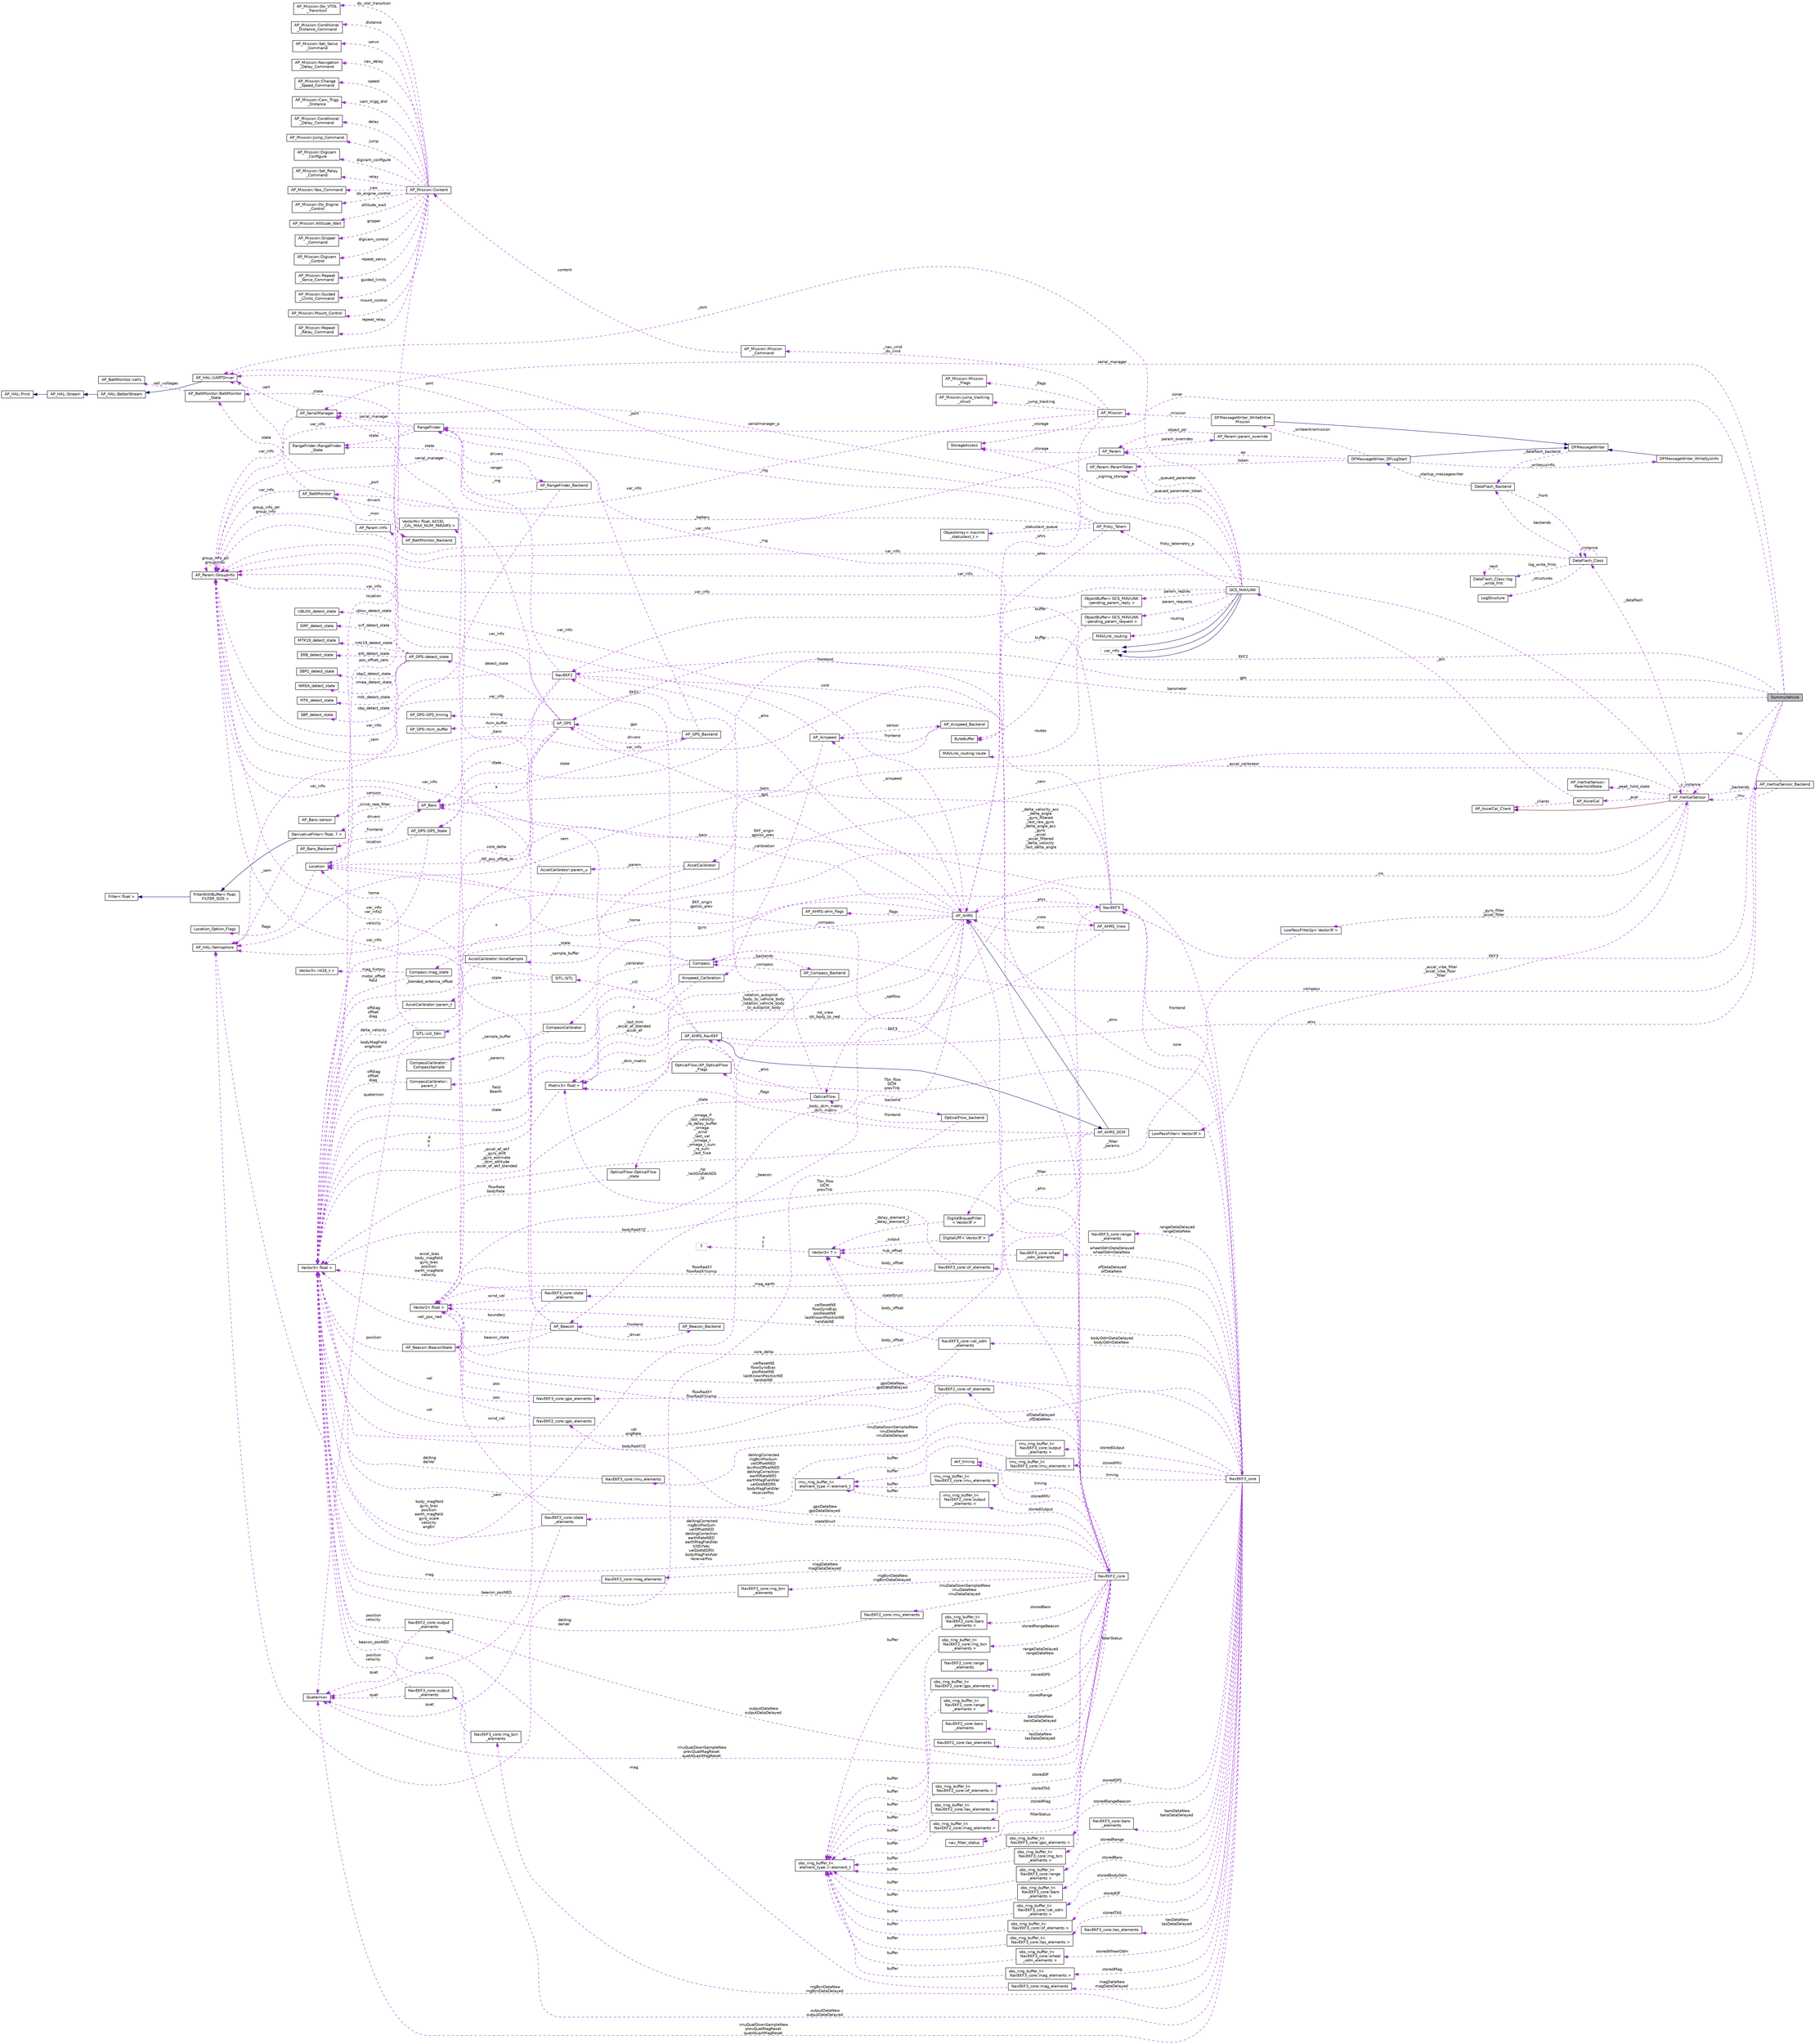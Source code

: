 digraph "DummyVehicle"
{
 // INTERACTIVE_SVG=YES
  edge [fontname="Helvetica",fontsize="10",labelfontname="Helvetica",labelfontsize="10"];
  node [fontname="Helvetica",fontsize="10",shape=record];
  rankdir="LR";
  Node1 [label="DummyVehicle",height=0.2,width=0.4,color="black", fillcolor="grey75", style="filled", fontcolor="black"];
  Node2 -> Node1 [dir="back",color="darkorchid3",fontsize="10",style="dashed",label=" serial_manager" ,fontname="Helvetica"];
  Node2 [label="AP_SerialManager",height=0.2,width=0.4,color="black", fillcolor="white", style="filled",URL="$classAP__SerialManager.html"];
  Node3 -> Node2 [dir="back",color="darkorchid3",fontsize="10",style="dashed",label=" uart" ,fontname="Helvetica"];
  Node3 [label="AP_HAL::UARTDriver",height=0.2,width=0.4,color="black", fillcolor="white", style="filled",URL="$classAP__HAL_1_1UARTDriver.html"];
  Node4 -> Node3 [dir="back",color="midnightblue",fontsize="10",style="solid",fontname="Helvetica"];
  Node4 [label="AP_HAL::BetterStream",height=0.2,width=0.4,color="black", fillcolor="white", style="filled",URL="$classAP__HAL_1_1BetterStream.html"];
  Node5 -> Node4 [dir="back",color="midnightblue",fontsize="10",style="solid",fontname="Helvetica"];
  Node5 [label="AP_HAL::Stream",height=0.2,width=0.4,color="black", fillcolor="white", style="filled",URL="$classAP__HAL_1_1Stream.html"];
  Node6 -> Node5 [dir="back",color="midnightblue",fontsize="10",style="solid",fontname="Helvetica"];
  Node6 [label="AP_HAL::Print",height=0.2,width=0.4,color="black", fillcolor="white", style="filled",URL="$classAP__HAL_1_1Print.html"];
  Node7 -> Node2 [dir="back",color="darkorchid3",fontsize="10",style="dashed",label=" var_info" ,fontname="Helvetica"];
  Node7 [label="AP_Param::GroupInfo",height=0.2,width=0.4,color="black", fillcolor="white", style="filled",URL="$structAP__Param_1_1GroupInfo.html"];
  Node7 -> Node7 [dir="back",color="darkorchid3",fontsize="10",style="dashed",label=" group_info_ptr\ngroup_info" ,fontname="Helvetica"];
  Node8 -> Node1 [dir="back",color="darkorchid3",fontsize="10",style="dashed",label=" EKF2" ,fontname="Helvetica"];
  Node8 [label="NavEKF2",height=0.2,width=0.4,color="black", fillcolor="white", style="filled",URL="$classNavEKF2.html"];
  Node9 -> Node8 [dir="back",color="darkorchid3",fontsize="10",style="dashed",label=" _baro" ,fontname="Helvetica"];
  Node9 [label="AP_Baro",height=0.2,width=0.4,color="black", fillcolor="white", style="filled",URL="$classAP__Baro.html"];
  Node10 -> Node9 [dir="back",color="darkorchid3",fontsize="10",style="dashed",label=" sensors" ,fontname="Helvetica"];
  Node10 [label="AP_Baro::sensor",height=0.2,width=0.4,color="black", fillcolor="white", style="filled",URL="$structAP__Baro_1_1sensor.html"];
  Node11 -> Node9 [dir="back",color="darkorchid3",fontsize="10",style="dashed",label=" _climb_rate_filter" ,fontname="Helvetica"];
  Node11 [label="DerivativeFilter\< float, 7 \>",height=0.2,width=0.4,color="black", fillcolor="white", style="filled",URL="$classDerivativeFilter.html"];
  Node12 -> Node11 [dir="back",color="midnightblue",fontsize="10",style="solid",fontname="Helvetica"];
  Node12 [label="FilterWithBuffer\< float,\l FILTER_SIZE \>",height=0.2,width=0.4,color="black", fillcolor="white", style="filled",URL="$classFilterWithBuffer.html"];
  Node13 -> Node12 [dir="back",color="midnightblue",fontsize="10",style="solid",fontname="Helvetica"];
  Node13 [label="Filter\< float \>",height=0.2,width=0.4,color="black", fillcolor="white", style="filled",URL="$classFilter.html"];
  Node7 -> Node9 [dir="back",color="darkorchid3",fontsize="10",style="dashed",label=" var_info" ,fontname="Helvetica"];
  Node14 -> Node9 [dir="back",color="darkorchid3",fontsize="10",style="dashed",label=" drivers" ,fontname="Helvetica"];
  Node14 [label="AP_Baro_Backend",height=0.2,width=0.4,color="black", fillcolor="white", style="filled",URL="$classAP__Baro__Backend.html"];
  Node9 -> Node14 [dir="back",color="darkorchid3",fontsize="10",style="dashed",label=" _frontend" ,fontname="Helvetica"];
  Node15 -> Node14 [dir="back",color="darkorchid3",fontsize="10",style="dashed",label=" _sem" ,fontname="Helvetica"];
  Node15 [label="AP_HAL::Semaphore",height=0.2,width=0.4,color="black", fillcolor="white", style="filled",URL="$classAP__HAL_1_1Semaphore.html"];
  Node7 -> Node8 [dir="back",color="darkorchid3",fontsize="10",style="dashed",label=" var_info" ,fontname="Helvetica"];
  Node16 -> Node8 [dir="back",color="darkorchid3",fontsize="10",style="dashed",label=" core_delta" ,fontname="Helvetica"];
  Node16 [label="Vector2\< float \>",height=0.2,width=0.4,color="black", fillcolor="white", style="filled",URL="$structVector2.html"];
  Node17 -> Node8 [dir="back",color="darkorchid3",fontsize="10",style="dashed",label=" _rng" ,fontname="Helvetica"];
  Node17 [label="RangeFinder",height=0.2,width=0.4,color="black", fillcolor="white", style="filled",URL="$classRangeFinder.html"];
  Node2 -> Node17 [dir="back",color="darkorchid3",fontsize="10",style="dashed",label=" serial_manager" ,fontname="Helvetica"];
  Node18 -> Node17 [dir="back",color="darkorchid3",fontsize="10",style="dashed",label=" state" ,fontname="Helvetica"];
  Node18 [label="RangeFinder::RangeFinder\l_State",height=0.2,width=0.4,color="black", fillcolor="white", style="filled",URL="$structRangeFinder_1_1RangeFinder__State.html"];
  Node7 -> Node17 [dir="back",color="darkorchid3",fontsize="10",style="dashed",label=" var_info" ,fontname="Helvetica"];
  Node19 -> Node17 [dir="back",color="darkorchid3",fontsize="10",style="dashed",label=" pos_offset_zero" ,fontname="Helvetica"];
  Node19 [label="Vector3\< float \>",height=0.2,width=0.4,color="black", fillcolor="white", style="filled",URL="$classVector3.html"];
  Node20 -> Node17 [dir="back",color="darkorchid3",fontsize="10",style="dashed",label=" drivers" ,fontname="Helvetica"];
  Node20 [label="AP_RangeFinder_Backend",height=0.2,width=0.4,color="black", fillcolor="white", style="filled",URL="$classAP__RangeFinder__Backend.html"];
  Node18 -> Node20 [dir="back",color="darkorchid3",fontsize="10",style="dashed",label=" state" ,fontname="Helvetica"];
  Node15 -> Node20 [dir="back",color="darkorchid3",fontsize="10",style="dashed",label=" _sem" ,fontname="Helvetica"];
  Node17 -> Node20 [dir="back",color="darkorchid3",fontsize="10",style="dashed",label=" ranger" ,fontname="Helvetica"];
  Node21 -> Node8 [dir="back",color="darkorchid3",fontsize="10",style="dashed",label=" _ahrs" ,fontname="Helvetica"];
  Node21 [label="AP_AHRS",height=0.2,width=0.4,color="black", fillcolor="white", style="filled",URL="$classAP__AHRS.html"];
  Node22 -> Node21 [dir="back",color="darkorchid3",fontsize="10",style="dashed",label=" _rotation_autopilot\l_body_to_vehicle_body\n_rotation_vehicle_body\l_to_autopilot_body" ,fontname="Helvetica"];
  Node22 [label="Matrix3\< float \>",height=0.2,width=0.4,color="black", fillcolor="white", style="filled",URL="$classMatrix3.html"];
  Node19 -> Node22 [dir="back",color="darkorchid3",fontsize="10",style="dashed",label=" a\nb\nc" ,fontname="Helvetica"];
  Node23 -> Node21 [dir="back",color="darkorchid3",fontsize="10",style="dashed",label=" _flags" ,fontname="Helvetica"];
  Node23 [label="AP_AHRS::ahrs_flags",height=0.2,width=0.4,color="black", fillcolor="white", style="filled",URL="$structAP__AHRS_1_1ahrs__flags.html"];
  Node9 -> Node21 [dir="back",color="darkorchid3",fontsize="10",style="dashed",label=" _baro" ,fontname="Helvetica"];
  Node24 -> Node21 [dir="back",color="darkorchid3",fontsize="10",style="dashed",label=" _optflow" ,fontname="Helvetica"];
  Node24 [label="OpticalFlow",height=0.2,width=0.4,color="black", fillcolor="white", style="filled",URL="$classOpticalFlow.html"];
  Node25 -> Node24 [dir="back",color="darkorchid3",fontsize="10",style="dashed",label=" _ahrs" ,fontname="Helvetica"];
  Node25 [label="AP_AHRS_NavEKF",height=0.2,width=0.4,color="black", fillcolor="white", style="filled",URL="$classAP__AHRS__NavEKF.html"];
  Node26 -> Node25 [dir="back",color="midnightblue",fontsize="10",style="solid",fontname="Helvetica"];
  Node26 [label="AP_AHRS_DCM",height=0.2,width=0.4,color="black", fillcolor="white", style="filled",URL="$classAP__AHRS__DCM.html"];
  Node21 -> Node26 [dir="back",color="midnightblue",fontsize="10",style="solid",fontname="Helvetica"];
  Node22 -> Node26 [dir="back",color="darkorchid3",fontsize="10",style="dashed",label=" _body_dcm_matrix\n_dcm_matrix" ,fontname="Helvetica"];
  Node19 -> Node26 [dir="back",color="darkorchid3",fontsize="10",style="dashed",label=" _omega_P\n_last_velocity\n_ra_delay_buffer\n_omega\n_wind\n_last_vel\n_omega_I\n_omega_I_sum\n_ra_sum\n_last_fuse\n..." ,fontname="Helvetica"];
  Node16 -> Node26 [dir="back",color="darkorchid3",fontsize="10",style="dashed",label=" _mag_earth" ,fontname="Helvetica"];
  Node22 -> Node25 [dir="back",color="darkorchid3",fontsize="10",style="dashed",label=" _dcm_matrix" ,fontname="Helvetica"];
  Node8 -> Node25 [dir="back",color="darkorchid3",fontsize="10",style="dashed",label=" EKF2" ,fontname="Helvetica"];
  Node27 -> Node25 [dir="back",color="darkorchid3",fontsize="10",style="dashed",label=" EKF3" ,fontname="Helvetica"];
  Node27 [label="NavEKF3",height=0.2,width=0.4,color="black", fillcolor="white", style="filled",URL="$classNavEKF3.html"];
  Node28 -> Node27 [dir="back",color="darkorchid3",fontsize="10",style="dashed",label=" core" ,fontname="Helvetica"];
  Node28 [label="NavEKF3_core",height=0.2,width=0.4,color="black", fillcolor="white", style="filled",URL="$classNavEKF3__core.html"];
  Node29 -> Node28 [dir="back",color="darkorchid3",fontsize="10",style="dashed",label=" storedMag" ,fontname="Helvetica"];
  Node29 [label="obs_ring_buffer_t\<\l NavEKF3_core::mag_elements \>",height=0.2,width=0.4,color="black", fillcolor="white", style="filled",URL="$classobs__ring__buffer__t.html"];
  Node30 -> Node29 [dir="back",color="darkorchid3",fontsize="10",style="dashed",label=" buffer" ,fontname="Helvetica"];
  Node30 [label="obs_ring_buffer_t\<\l element_type \>::element_t",height=0.2,width=0.4,color="black", fillcolor="white", style="filled",URL="$structobs__ring__buffer__t_1_1element__t.html"];
  Node31 -> Node28 [dir="back",color="darkorchid3",fontsize="10",style="dashed",label=" outputDataNew\noutputDataDelayed" ,fontname="Helvetica"];
  Node31 [label="NavEKF3_core::output\l_elements",height=0.2,width=0.4,color="black", fillcolor="white", style="filled",URL="$structNavEKF3__core_1_1output__elements.html"];
  Node32 -> Node31 [dir="back",color="darkorchid3",fontsize="10",style="dashed",label=" quat" ,fontname="Helvetica"];
  Node32 [label="Quaternion",height=0.2,width=0.4,color="black", fillcolor="white", style="filled",URL="$classQuaternion.html"];
  Node19 -> Node31 [dir="back",color="darkorchid3",fontsize="10",style="dashed",label=" position\nvelocity" ,fontname="Helvetica"];
  Node33 -> Node28 [dir="back",color="darkorchid3",fontsize="10",style="dashed",label=" gpsDataNew\ngpsDataDelayed" ,fontname="Helvetica"];
  Node33 [label="NavEKF3_core::gps_elements",height=0.2,width=0.4,color="black", fillcolor="white", style="filled",URL="$structNavEKF3__core_1_1gps__elements.html"];
  Node19 -> Node33 [dir="back",color="darkorchid3",fontsize="10",style="dashed",label=" vel" ,fontname="Helvetica"];
  Node16 -> Node33 [dir="back",color="darkorchid3",fontsize="10",style="dashed",label=" pos" ,fontname="Helvetica"];
  Node22 -> Node28 [dir="back",color="darkorchid3",fontsize="10",style="dashed",label=" Tbn_flow\nDCM\nprevTnb" ,fontname="Helvetica"];
  Node27 -> Node28 [dir="back",color="darkorchid3",fontsize="10",style="dashed",label=" frontend" ,fontname="Helvetica"];
  Node34 -> Node28 [dir="back",color="darkorchid3",fontsize="10",style="dashed",label=" storedOF" ,fontname="Helvetica"];
  Node34 [label="obs_ring_buffer_t\<\l NavEKF3_core::of_elements \>",height=0.2,width=0.4,color="black", fillcolor="white", style="filled",URL="$classobs__ring__buffer__t.html"];
  Node30 -> Node34 [dir="back",color="darkorchid3",fontsize="10",style="dashed",label=" buffer" ,fontname="Helvetica"];
  Node35 -> Node28 [dir="back",color="darkorchid3",fontsize="10",style="dashed",label=" timing" ,fontname="Helvetica"];
  Node35 [label="ekf_timing",height=0.2,width=0.4,color="black", fillcolor="white", style="filled",URL="$structekf__timing.html"];
  Node36 -> Node28 [dir="back",color="darkorchid3",fontsize="10",style="dashed",label=" wheelOdmDataDelayed\nwheelOdmDataNew" ,fontname="Helvetica"];
  Node36 [label="NavEKF3_core::wheel\l_odm_elements",height=0.2,width=0.4,color="black", fillcolor="white", style="filled",URL="$structNavEKF3__core_1_1wheel__odm__elements.html"];
  Node37 -> Node36 [dir="back",color="darkorchid3",fontsize="10",style="dashed",label=" hub_offset" ,fontname="Helvetica"];
  Node37 [label="Vector3\< T \>",height=0.2,width=0.4,color="black", fillcolor="white", style="filled",URL="$classVector3.html"];
  Node38 -> Node37 [dir="back",color="darkorchid3",fontsize="10",style="dashed",label=" x\ny\nz" ,fontname="Helvetica"];
  Node38 [label="T",height=0.2,width=0.4,color="grey75", fillcolor="white", style="filled"];
  Node39 -> Node28 [dir="back",color="darkorchid3",fontsize="10",style="dashed",label=" bodyOdmDataDelayed\nbodyOdmDataNew" ,fontname="Helvetica"];
  Node39 [label="NavEKF3_core::vel_odm\l_elements",height=0.2,width=0.4,color="black", fillcolor="white", style="filled",URL="$structNavEKF3__core_1_1vel__odm__elements.html"];
  Node19 -> Node39 [dir="back",color="darkorchid3",fontsize="10",style="dashed",label=" vel\nangRate" ,fontname="Helvetica"];
  Node37 -> Node39 [dir="back",color="darkorchid3",fontsize="10",style="dashed",label=" body_offset" ,fontname="Helvetica"];
  Node32 -> Node28 [dir="back",color="darkorchid3",fontsize="10",style="dashed",label=" imuQuatDownSampleNew\nprevQuatMagReset\nquatAtLastMagReset" ,fontname="Helvetica"];
  Node40 -> Node28 [dir="back",color="darkorchid3",fontsize="10",style="dashed",label=" storedWheelOdm" ,fontname="Helvetica"];
  Node40 [label="obs_ring_buffer_t\<\l NavEKF3_core::wheel\l_odm_elements \>",height=0.2,width=0.4,color="black", fillcolor="white", style="filled",URL="$classobs__ring__buffer__t.html"];
  Node30 -> Node40 [dir="back",color="darkorchid3",fontsize="10",style="dashed",label=" buffer" ,fontname="Helvetica"];
  Node19 -> Node28 [dir="back",color="darkorchid3",fontsize="10",style="dashed",label=" delAngCorrected\nrngBcnPosSum\nvelOffsetNED\nbcnPosOffsetNED\ndelAngCorrection\nearthRateNED\nearthMagFieldVar\nvelDotNEDfilt\nbodyMagFieldVar\nreceiverPos\n..." ,fontname="Helvetica"];
  Node41 -> Node28 [dir="back",color="darkorchid3",fontsize="10",style="dashed",label=" filterStatus" ,fontname="Helvetica"];
  Node41 [label="nav_filter_status",height=0.2,width=0.4,color="black", fillcolor="white", style="filled",URL="$unionnav__filter__status.html"];
  Node42 -> Node28 [dir="back",color="darkorchid3",fontsize="10",style="dashed",label=" magDataNew\nmagDataDelayed" ,fontname="Helvetica"];
  Node42 [label="NavEKF3_core::mag_elements",height=0.2,width=0.4,color="black", fillcolor="white", style="filled",URL="$structNavEKF3__core_1_1mag__elements.html"];
  Node19 -> Node42 [dir="back",color="darkorchid3",fontsize="10",style="dashed",label=" mag" ,fontname="Helvetica"];
  Node16 -> Node28 [dir="back",color="darkorchid3",fontsize="10",style="dashed",label=" velResetNE\nflowGyroBias\nposResetNE\nlastKnownPositionNE\nheldVelNE" ,fontname="Helvetica"];
  Node43 -> Node28 [dir="back",color="darkorchid3",fontsize="10",style="dashed",label=" storedGPS" ,fontname="Helvetica"];
  Node43 [label="obs_ring_buffer_t\<\l NavEKF3_core::gps_elements \>",height=0.2,width=0.4,color="black", fillcolor="white", style="filled",URL="$classobs__ring__buffer__t.html"];
  Node30 -> Node43 [dir="back",color="darkorchid3",fontsize="10",style="dashed",label=" buffer" ,fontname="Helvetica"];
  Node44 -> Node28 [dir="back",color="darkorchid3",fontsize="10",style="dashed",label=" stateStruct" ,fontname="Helvetica"];
  Node44 [label="NavEKF3_core::state\l_elements",height=0.2,width=0.4,color="black", fillcolor="white", style="filled",URL="$structNavEKF3__core_1_1state__elements.html"];
  Node32 -> Node44 [dir="back",color="darkorchid3",fontsize="10",style="dashed",label=" quat" ,fontname="Helvetica"];
  Node19 -> Node44 [dir="back",color="darkorchid3",fontsize="10",style="dashed",label=" accel_bias\nbody_magfield\ngyro_bias\nposition\nearth_magfield\nvelocity" ,fontname="Helvetica"];
  Node16 -> Node44 [dir="back",color="darkorchid3",fontsize="10",style="dashed",label=" wind_vel" ,fontname="Helvetica"];
  Node45 -> Node28 [dir="back",color="darkorchid3",fontsize="10",style="dashed",label=" storedRange" ,fontname="Helvetica"];
  Node45 [label="obs_ring_buffer_t\<\l NavEKF3_core::range\l_elements \>",height=0.2,width=0.4,color="black", fillcolor="white", style="filled",URL="$classobs__ring__buffer__t.html"];
  Node30 -> Node45 [dir="back",color="darkorchid3",fontsize="10",style="dashed",label=" buffer" ,fontname="Helvetica"];
  Node46 -> Node28 [dir="back",color="darkorchid3",fontsize="10",style="dashed",label=" rngBcnDataNew\nrngBcnDataDelayed" ,fontname="Helvetica"];
  Node46 [label="NavEKF3_core::rng_bcn\l_elements",height=0.2,width=0.4,color="black", fillcolor="white", style="filled",URL="$structNavEKF3__core_1_1rng__bcn__elements.html"];
  Node19 -> Node46 [dir="back",color="darkorchid3",fontsize="10",style="dashed",label=" beacon_posNED" ,fontname="Helvetica"];
  Node47 -> Node28 [dir="back",color="darkorchid3",fontsize="10",style="dashed",label=" baroDataNew\nbaroDataDelayed" ,fontname="Helvetica"];
  Node47 [label="NavEKF3_core::baro\l_elements",height=0.2,width=0.4,color="black", fillcolor="white", style="filled",URL="$structNavEKF3__core_1_1baro__elements.html"];
  Node21 -> Node28 [dir="back",color="darkorchid3",fontsize="10",style="dashed",label=" _ahrs" ,fontname="Helvetica"];
  Node48 -> Node28 [dir="back",color="darkorchid3",fontsize="10",style="dashed",label=" storedBaro" ,fontname="Helvetica"];
  Node48 [label="obs_ring_buffer_t\<\l NavEKF3_core::baro\l_elements \>",height=0.2,width=0.4,color="black", fillcolor="white", style="filled",URL="$classobs__ring__buffer__t.html"];
  Node30 -> Node48 [dir="back",color="darkorchid3",fontsize="10",style="dashed",label=" buffer" ,fontname="Helvetica"];
  Node49 -> Node28 [dir="back",color="darkorchid3",fontsize="10",style="dashed",label=" EKF_origin\ngpsloc_prev" ,fontname="Helvetica"];
  Node49 [label="Location",height=0.2,width=0.4,color="black", fillcolor="white", style="filled",URL="$structLocation.html"];
  Node50 -> Node49 [dir="back",color="darkorchid3",fontsize="10",style="dashed",label=" flags" ,fontname="Helvetica"];
  Node50 [label="Location_Option_Flags",height=0.2,width=0.4,color="black", fillcolor="white", style="filled",URL="$structLocation__Option__Flags.html"];
  Node51 -> Node28 [dir="back",color="darkorchid3",fontsize="10",style="dashed",label=" tasDataNew\ntasDataDelayed" ,fontname="Helvetica"];
  Node51 [label="NavEKF3_core::tas_elements",height=0.2,width=0.4,color="black", fillcolor="white", style="filled",URL="$structNavEKF3__core_1_1tas__elements.html"];
  Node52 -> Node28 [dir="back",color="darkorchid3",fontsize="10",style="dashed",label=" storedIMU" ,fontname="Helvetica"];
  Node52 [label="imu_ring_buffer_t\<\l NavEKF3_core::imu_elements \>",height=0.2,width=0.4,color="black", fillcolor="white", style="filled",URL="$classimu__ring__buffer__t.html"];
  Node53 -> Node52 [dir="back",color="darkorchid3",fontsize="10",style="dashed",label=" buffer" ,fontname="Helvetica"];
  Node53 [label="imu_ring_buffer_t\<\l element_type \>::element_t",height=0.2,width=0.4,color="black", fillcolor="white", style="filled",URL="$structimu__ring__buffer__t_1_1element__t.html"];
  Node54 -> Node28 [dir="back",color="darkorchid3",fontsize="10",style="dashed",label=" storedRangeBeacon" ,fontname="Helvetica"];
  Node54 [label="obs_ring_buffer_t\<\l NavEKF3_core::rng_bcn\l_elements \>",height=0.2,width=0.4,color="black", fillcolor="white", style="filled",URL="$classobs__ring__buffer__t.html"];
  Node30 -> Node54 [dir="back",color="darkorchid3",fontsize="10",style="dashed",label=" buffer" ,fontname="Helvetica"];
  Node55 -> Node28 [dir="back",color="darkorchid3",fontsize="10",style="dashed",label=" storedBodyOdm" ,fontname="Helvetica"];
  Node55 [label="obs_ring_buffer_t\<\l NavEKF3_core::vel_odm\l_elements \>",height=0.2,width=0.4,color="black", fillcolor="white", style="filled",URL="$classobs__ring__buffer__t.html"];
  Node30 -> Node55 [dir="back",color="darkorchid3",fontsize="10",style="dashed",label=" buffer" ,fontname="Helvetica"];
  Node56 -> Node28 [dir="back",color="darkorchid3",fontsize="10",style="dashed",label=" ofDataDelayed\nofDataNew" ,fontname="Helvetica"];
  Node56 [label="NavEKF3_core::of_elements",height=0.2,width=0.4,color="black", fillcolor="white", style="filled",URL="$structNavEKF3__core_1_1of__elements.html"];
  Node19 -> Node56 [dir="back",color="darkorchid3",fontsize="10",style="dashed",label=" bodyRadXYZ" ,fontname="Helvetica"];
  Node37 -> Node56 [dir="back",color="darkorchid3",fontsize="10",style="dashed",label=" body_offset" ,fontname="Helvetica"];
  Node16 -> Node56 [dir="back",color="darkorchid3",fontsize="10",style="dashed",label=" flowRadXY\nflowRadXYcomp" ,fontname="Helvetica"];
  Node57 -> Node28 [dir="back",color="darkorchid3",fontsize="10",style="dashed",label=" rangeDataDelayed\nrangeDataNew" ,fontname="Helvetica"];
  Node57 [label="NavEKF3_core::range\l_elements",height=0.2,width=0.4,color="black", fillcolor="white", style="filled",URL="$structNavEKF3__core_1_1range__elements.html"];
  Node58 -> Node28 [dir="back",color="darkorchid3",fontsize="10",style="dashed",label=" imuDataDownSampledNew\nimuDataNew\nimuDataDelayed" ,fontname="Helvetica"];
  Node58 [label="NavEKF3_core::imu_elements",height=0.2,width=0.4,color="black", fillcolor="white", style="filled",URL="$structNavEKF3__core_1_1imu__elements.html"];
  Node19 -> Node58 [dir="back",color="darkorchid3",fontsize="10",style="dashed",label=" delAng\ndelVel" ,fontname="Helvetica"];
  Node59 -> Node28 [dir="back",color="darkorchid3",fontsize="10",style="dashed",label=" storedOutput" ,fontname="Helvetica"];
  Node59 [label="imu_ring_buffer_t\<\l NavEKF3_core::output\l_elements \>",height=0.2,width=0.4,color="black", fillcolor="white", style="filled",URL="$classimu__ring__buffer__t.html"];
  Node53 -> Node59 [dir="back",color="darkorchid3",fontsize="10",style="dashed",label=" buffer" ,fontname="Helvetica"];
  Node60 -> Node28 [dir="back",color="darkorchid3",fontsize="10",style="dashed",label=" storedTAS" ,fontname="Helvetica"];
  Node60 [label="obs_ring_buffer_t\<\l NavEKF3_core::tas_elements \>",height=0.2,width=0.4,color="black", fillcolor="white", style="filled",URL="$classobs__ring__buffer__t.html"];
  Node30 -> Node60 [dir="back",color="darkorchid3",fontsize="10",style="dashed",label=" buffer" ,fontname="Helvetica"];
  Node9 -> Node27 [dir="back",color="darkorchid3",fontsize="10",style="dashed",label=" _baro" ,fontname="Helvetica"];
  Node7 -> Node27 [dir="back",color="darkorchid3",fontsize="10",style="dashed",label=" var_info" ,fontname="Helvetica"];
  Node16 -> Node27 [dir="back",color="darkorchid3",fontsize="10",style="dashed",label=" core_delta" ,fontname="Helvetica"];
  Node17 -> Node27 [dir="back",color="darkorchid3",fontsize="10",style="dashed",label=" _rng" ,fontname="Helvetica"];
  Node21 -> Node27 [dir="back",color="darkorchid3",fontsize="10",style="dashed",label=" _ahrs" ,fontname="Helvetica"];
  Node61 -> Node25 [dir="back",color="darkorchid3",fontsize="10",style="dashed",label=" _sitl" ,fontname="Helvetica"];
  Node61 [label="SITL::SITL",height=0.2,width=0.4,color="black", fillcolor="white", style="filled",URL="$classSITL_1_1SITL.html"];
  Node7 -> Node61 [dir="back",color="darkorchid3",fontsize="10",style="dashed",label=" var_info\nvar_info2" ,fontname="Helvetica"];
  Node62 -> Node61 [dir="back",color="darkorchid3",fontsize="10",style="dashed",label=" state" ,fontname="Helvetica"];
  Node62 [label="SITL::sitl_fdm",height=0.2,width=0.4,color="black", fillcolor="white", style="filled",URL="$structSITL_1_1sitl__fdm.html"];
  Node32 -> Node62 [dir="back",color="darkorchid3",fontsize="10",style="dashed",label=" quaternion" ,fontname="Helvetica"];
  Node19 -> Node62 [dir="back",color="darkorchid3",fontsize="10",style="dashed",label=" bodyMagField\nangAccel" ,fontname="Helvetica"];
  Node49 -> Node62 [dir="back",color="darkorchid3",fontsize="10",style="dashed",label=" home" ,fontname="Helvetica"];
  Node19 -> Node25 [dir="back",color="darkorchid3",fontsize="10",style="dashed",label=" _accel_ef_ekf\n_gyro_drift\n_gyro_estimate\n_dcm_attitude\n_accel_ef_ekf_blended" ,fontname="Helvetica"];
  Node7 -> Node24 [dir="back",color="darkorchid3",fontsize="10",style="dashed",label=" var_info" ,fontname="Helvetica"];
  Node63 -> Node24 [dir="back",color="darkorchid3",fontsize="10",style="dashed",label=" _state" ,fontname="Helvetica"];
  Node63 [label="OpticalFlow::OpticalFlow\l_state",height=0.2,width=0.4,color="black", fillcolor="white", style="filled",URL="$structOpticalFlow_1_1OpticalFlow__state.html"];
  Node16 -> Node63 [dir="back",color="darkorchid3",fontsize="10",style="dashed",label=" flowRate\nbodyRate" ,fontname="Helvetica"];
  Node64 -> Node24 [dir="back",color="darkorchid3",fontsize="10",style="dashed",label=" backend" ,fontname="Helvetica"];
  Node64 [label="OpticalFlow_backend",height=0.2,width=0.4,color="black", fillcolor="white", style="filled",URL="$classOpticalFlow__backend.html"];
  Node24 -> Node64 [dir="back",color="darkorchid3",fontsize="10",style="dashed",label=" frontend" ,fontname="Helvetica"];
  Node15 -> Node64 [dir="back",color="darkorchid3",fontsize="10",style="dashed",label=" _sem" ,fontname="Helvetica"];
  Node65 -> Node24 [dir="back",color="darkorchid3",fontsize="10",style="dashed",label=" _flags" ,fontname="Helvetica"];
  Node65 [label="OpticalFlow::AP_OpticalFlow\l_Flags",height=0.2,width=0.4,color="black", fillcolor="white", style="filled",URL="$structOpticalFlow_1_1AP__OpticalFlow__Flags.html"];
  Node7 -> Node21 [dir="back",color="darkorchid3",fontsize="10",style="dashed",label=" var_info" ,fontname="Helvetica"];
  Node66 -> Node21 [dir="back",color="darkorchid3",fontsize="10",style="dashed",label=" _view" ,fontname="Helvetica"];
  Node66 [label="AP_AHRS_View",height=0.2,width=0.4,color="black", fillcolor="white", style="filled",URL="$classAP__AHRS__View.html"];
  Node22 -> Node66 [dir="back",color="darkorchid3",fontsize="10",style="dashed",label=" rot_view\nrot_body_to_ned" ,fontname="Helvetica"];
  Node19 -> Node66 [dir="back",color="darkorchid3",fontsize="10",style="dashed",label=" gyro" ,fontname="Helvetica"];
  Node21 -> Node66 [dir="back",color="darkorchid3",fontsize="10",style="dashed",label=" ahrs" ,fontname="Helvetica"];
  Node19 -> Node21 [dir="back",color="darkorchid3",fontsize="10",style="dashed",label=" _last_trim\n_accel_ef_blended\n_accel_ef" ,fontname="Helvetica"];
  Node67 -> Node21 [dir="back",color="darkorchid3",fontsize="10",style="dashed",label=" _ins" ,fontname="Helvetica"];
  Node67 [label="AP_InertialSensor",height=0.2,width=0.4,color="black", fillcolor="white", style="filled",URL="$classAP__InertialSensor.html"];
  Node68 -> Node67 [dir="back",color="firebrick4",fontsize="10",style="solid",fontname="Helvetica"];
  Node68 [label="AP_AccelCal_Client",height=0.2,width=0.4,color="black", fillcolor="white", style="filled",URL="$classAP__AccelCal__Client.html"];
  Node69 -> Node67 [dir="back",color="darkorchid3",fontsize="10",style="dashed",label=" _peak_hold_state" ,fontname="Helvetica"];
  Node69 [label="AP_InertialSensor::\lPeakHoldState",height=0.2,width=0.4,color="black", fillcolor="white", style="filled",URL="$structAP__InertialSensor_1_1PeakHoldState.html"];
  Node70 -> Node67 [dir="back",color="darkorchid3",fontsize="10",style="dashed",label=" _accel_vibe_filter\n_accel_vibe_floor\l_filter" ,fontname="Helvetica"];
  Node70 [label="LowPassFilter\< Vector3f \>",height=0.2,width=0.4,color="black", fillcolor="white", style="filled",URL="$classLowPassFilter.html"];
  Node71 -> Node70 [dir="back",color="darkorchid3",fontsize="10",style="dashed",label=" _filter" ,fontname="Helvetica"];
  Node71 [label="DigitalLPF\< Vector3f \>",height=0.2,width=0.4,color="black", fillcolor="white", style="filled",URL="$classDigitalLPF.html"];
  Node37 -> Node71 [dir="back",color="darkorchid3",fontsize="10",style="dashed",label=" _output" ,fontname="Helvetica"];
  Node72 -> Node67 [dir="back",color="darkorchid3",fontsize="10",style="dashed",label=" _backends" ,fontname="Helvetica"];
  Node72 [label="AP_InertialSensor_Backend",height=0.2,width=0.4,color="black", fillcolor="white", style="filled",URL="$classAP__InertialSensor__Backend.html"];
  Node15 -> Node72 [dir="back",color="darkorchid3",fontsize="10",style="dashed",label=" _sem" ,fontname="Helvetica"];
  Node67 -> Node72 [dir="back",color="darkorchid3",fontsize="10",style="dashed",label=" _imu" ,fontname="Helvetica"];
  Node73 -> Node67 [dir="back",color="darkorchid3",fontsize="10",style="dashed",label=" _gyro_filter\n_accel_filter" ,fontname="Helvetica"];
  Node73 [label="LowPassFilter2p\< Vector3f \>",height=0.2,width=0.4,color="black", fillcolor="white", style="filled",URL="$classLowPassFilter2p.html"];
  Node74 -> Node73 [dir="back",color="darkorchid3",fontsize="10",style="dashed",label=" _filter\n_params" ,fontname="Helvetica"];
  Node74 [label="DigitalBiquadFilter\l\< Vector3f \>",height=0.2,width=0.4,color="black", fillcolor="white", style="filled",URL="$classDigitalBiquadFilter.html"];
  Node37 -> Node74 [dir="back",color="darkorchid3",fontsize="10",style="dashed",label=" _delay_element_1\n_delay_element_2" ,fontname="Helvetica"];
  Node75 -> Node67 [dir="back",color="darkorchid3",fontsize="10",style="dashed",label=" _accel_calibrator" ,fontname="Helvetica"];
  Node75 [label="AccelCalibrator",height=0.2,width=0.4,color="black", fillcolor="white", style="filled",URL="$classAccelCalibrator.html"];
  Node76 -> Node75 [dir="back",color="darkorchid3",fontsize="10",style="dashed",label=" _param" ,fontname="Helvetica"];
  Node76 [label="AccelCalibrator::param_u",height=0.2,width=0.4,color="black", fillcolor="white", style="filled",URL="$unionAccelCalibrator_1_1param__u.html"];
  Node77 -> Node76 [dir="back",color="darkorchid3",fontsize="10",style="dashed",label=" s" ,fontname="Helvetica"];
  Node77 [label="AccelCalibrator::param_t",height=0.2,width=0.4,color="black", fillcolor="white", style="filled",URL="$structAccelCalibrator_1_1param__t.html"];
  Node19 -> Node77 [dir="back",color="darkorchid3",fontsize="10",style="dashed",label=" offdiag\noffset\ndiag" ,fontname="Helvetica"];
  Node78 -> Node76 [dir="back",color="darkorchid3",fontsize="10",style="dashed",label=" a" ,fontname="Helvetica"];
  Node78 [label="VectorN\< float, ACCEL\l_CAL_MAX_NUM_PARAMS \>",height=0.2,width=0.4,color="black", fillcolor="white", style="filled",URL="$classVectorN.html"];
  Node79 -> Node75 [dir="back",color="darkorchid3",fontsize="10",style="dashed",label=" _sample_buffer" ,fontname="Helvetica"];
  Node79 [label="AccelCalibrator::AccelSample",height=0.2,width=0.4,color="black", fillcolor="white", style="filled",URL="$structAccelCalibrator_1_1AccelSample.html"];
  Node19 -> Node79 [dir="back",color="darkorchid3",fontsize="10",style="dashed",label=" delta_velocity" ,fontname="Helvetica"];
  Node80 -> Node67 [dir="back",color="darkorchid3",fontsize="10",style="dashed",label=" _dataflash" ,fontname="Helvetica"];
  Node80 [label="DataFlash_Class",height=0.2,width=0.4,color="black", fillcolor="white", style="filled",URL="$classDataFlash__Class.html"];
  Node81 -> Node80 [dir="back",color="darkorchid3",fontsize="10",style="dashed",label=" log_write_fmts" ,fontname="Helvetica"];
  Node81 [label="DataFlash_Class::log\l_write_fmt",height=0.2,width=0.4,color="black", fillcolor="white", style="filled",URL="$structDataFlash__Class_1_1log__write__fmt.html"];
  Node81 -> Node81 [dir="back",color="darkorchid3",fontsize="10",style="dashed",label=" next" ,fontname="Helvetica"];
  Node82 -> Node80 [dir="back",color="darkorchid3",fontsize="10",style="dashed",label=" _structures" ,fontname="Helvetica"];
  Node82 [label="LogStructure",height=0.2,width=0.4,color="black", fillcolor="white", style="filled",URL="$structLogStructure.html"];
  Node80 -> Node80 [dir="back",color="darkorchid3",fontsize="10",style="dashed",label=" _instance" ,fontname="Helvetica"];
  Node83 -> Node80 [dir="back",color="darkorchid3",fontsize="10",style="dashed",label=" backends" ,fontname="Helvetica"];
  Node83 [label="DataFlash_Backend",height=0.2,width=0.4,color="black", fillcolor="white", style="filled",URL="$classDataFlash__Backend.html"];
  Node80 -> Node83 [dir="back",color="darkorchid3",fontsize="10",style="dashed",label=" _front" ,fontname="Helvetica"];
  Node84 -> Node83 [dir="back",color="darkorchid3",fontsize="10",style="dashed",label=" _startup_messagewriter" ,fontname="Helvetica"];
  Node84 [label="DFMessageWriter_DFLogStart",height=0.2,width=0.4,color="black", fillcolor="white", style="filled",URL="$classDFMessageWriter__DFLogStart.html"];
  Node85 -> Node84 [dir="back",color="midnightblue",fontsize="10",style="solid",fontname="Helvetica"];
  Node85 [label="DFMessageWriter",height=0.2,width=0.4,color="black", fillcolor="white", style="filled",URL="$classDFMessageWriter.html"];
  Node83 -> Node85 [dir="back",color="darkorchid3",fontsize="10",style="dashed",label=" _dataflash_backend" ,fontname="Helvetica"];
  Node86 -> Node84 [dir="back",color="darkorchid3",fontsize="10",style="dashed",label=" _writeentiremission" ,fontname="Helvetica"];
  Node86 [label="DFMessageWriter_WriteEntire\lMission",height=0.2,width=0.4,color="black", fillcolor="white", style="filled",URL="$classDFMessageWriter__WriteEntireMission.html"];
  Node85 -> Node86 [dir="back",color="midnightblue",fontsize="10",style="solid",fontname="Helvetica"];
  Node87 -> Node86 [dir="back",color="darkorchid3",fontsize="10",style="dashed",label=" _mission" ,fontname="Helvetica"];
  Node87 [label="AP_Mission",height=0.2,width=0.4,color="black", fillcolor="white", style="filled",URL="$classAP__Mission.html",tooltip="Object managing Mission. "];
  Node88 -> Node87 [dir="back",color="darkorchid3",fontsize="10",style="dashed",label=" _storage" ,fontname="Helvetica"];
  Node88 [label="StorageAccess",height=0.2,width=0.4,color="black", fillcolor="white", style="filled",URL="$classStorageAccess.html"];
  Node89 -> Node87 [dir="back",color="darkorchid3",fontsize="10",style="dashed",label=" _nav_cmd\n_do_cmd" ,fontname="Helvetica"];
  Node89 [label="AP_Mission::Mission\l_Command",height=0.2,width=0.4,color="black", fillcolor="white", style="filled",URL="$structAP__Mission_1_1Mission__Command.html"];
  Node90 -> Node89 [dir="back",color="darkorchid3",fontsize="10",style="dashed",label=" content" ,fontname="Helvetica"];
  Node90 [label="AP_Mission::Content",height=0.2,width=0.4,color="black", fillcolor="white", style="filled",URL="$unionAP__Mission_1_1Content.html"];
  Node91 -> Node90 [dir="back",color="darkorchid3",fontsize="10",style="dashed",label=" guided_limits" ,fontname="Helvetica"];
  Node91 [label="AP_Mission::Guided\l_Limits_Command",height=0.2,width=0.4,color="black", fillcolor="white", style="filled",URL="$structAP__Mission_1_1Guided__Limits__Command.html"];
  Node92 -> Node90 [dir="back",color="darkorchid3",fontsize="10",style="dashed",label=" mount_control" ,fontname="Helvetica"];
  Node92 [label="AP_Mission::Mount_Control",height=0.2,width=0.4,color="black", fillcolor="white", style="filled",URL="$structAP__Mission_1_1Mount__Control.html"];
  Node93 -> Node90 [dir="back",color="darkorchid3",fontsize="10",style="dashed",label=" repeat_relay" ,fontname="Helvetica"];
  Node93 [label="AP_Mission::Repeat\l_Relay_Command",height=0.2,width=0.4,color="black", fillcolor="white", style="filled",URL="$structAP__Mission_1_1Repeat__Relay__Command.html"];
  Node94 -> Node90 [dir="back",color="darkorchid3",fontsize="10",style="dashed",label=" do_vtol_transition" ,fontname="Helvetica"];
  Node94 [label="AP_Mission::Do_VTOL\l_Transition",height=0.2,width=0.4,color="black", fillcolor="white", style="filled",URL="$structAP__Mission_1_1Do__VTOL__Transition.html"];
  Node95 -> Node90 [dir="back",color="darkorchid3",fontsize="10",style="dashed",label=" distance" ,fontname="Helvetica"];
  Node95 [label="AP_Mission::Conditional\l_Distance_Command",height=0.2,width=0.4,color="black", fillcolor="white", style="filled",URL="$structAP__Mission_1_1Conditional__Distance__Command.html"];
  Node96 -> Node90 [dir="back",color="darkorchid3",fontsize="10",style="dashed",label=" servo" ,fontname="Helvetica"];
  Node96 [label="AP_Mission::Set_Servo\l_Command",height=0.2,width=0.4,color="black", fillcolor="white", style="filled",URL="$structAP__Mission_1_1Set__Servo__Command.html"];
  Node97 -> Node90 [dir="back",color="darkorchid3",fontsize="10",style="dashed",label=" nav_delay" ,fontname="Helvetica"];
  Node97 [label="AP_Mission::Navigation\l_Delay_Command",height=0.2,width=0.4,color="black", fillcolor="white", style="filled",URL="$structAP__Mission_1_1Navigation__Delay__Command.html"];
  Node98 -> Node90 [dir="back",color="darkorchid3",fontsize="10",style="dashed",label=" speed" ,fontname="Helvetica"];
  Node98 [label="AP_Mission::Change\l_Speed_Command",height=0.2,width=0.4,color="black", fillcolor="white", style="filled",URL="$structAP__Mission_1_1Change__Speed__Command.html"];
  Node99 -> Node90 [dir="back",color="darkorchid3",fontsize="10",style="dashed",label=" cam_trigg_dist" ,fontname="Helvetica"];
  Node99 [label="AP_Mission::Cam_Trigg\l_Distance",height=0.2,width=0.4,color="black", fillcolor="white", style="filled",URL="$structAP__Mission_1_1Cam__Trigg__Distance.html"];
  Node100 -> Node90 [dir="back",color="darkorchid3",fontsize="10",style="dashed",label=" delay" ,fontname="Helvetica"];
  Node100 [label="AP_Mission::Conditional\l_Delay_Command",height=0.2,width=0.4,color="black", fillcolor="white", style="filled",URL="$structAP__Mission_1_1Conditional__Delay__Command.html"];
  Node101 -> Node90 [dir="back",color="darkorchid3",fontsize="10",style="dashed",label=" jump" ,fontname="Helvetica"];
  Node101 [label="AP_Mission::Jump_Command",height=0.2,width=0.4,color="black", fillcolor="white", style="filled",URL="$structAP__Mission_1_1Jump__Command.html"];
  Node49 -> Node90 [dir="back",color="darkorchid3",fontsize="10",style="dashed",label=" location" ,fontname="Helvetica"];
  Node102 -> Node90 [dir="back",color="darkorchid3",fontsize="10",style="dashed",label=" digicam_configure" ,fontname="Helvetica"];
  Node102 [label="AP_Mission::Digicam\l_Configure",height=0.2,width=0.4,color="black", fillcolor="white", style="filled",URL="$structAP__Mission_1_1Digicam__Configure.html"];
  Node103 -> Node90 [dir="back",color="darkorchid3",fontsize="10",style="dashed",label=" relay" ,fontname="Helvetica"];
  Node103 [label="AP_Mission::Set_Relay\l_Command",height=0.2,width=0.4,color="black", fillcolor="white", style="filled",URL="$structAP__Mission_1_1Set__Relay__Command.html"];
  Node104 -> Node90 [dir="back",color="darkorchid3",fontsize="10",style="dashed",label=" yaw" ,fontname="Helvetica"];
  Node104 [label="AP_Mission::Yaw_Command",height=0.2,width=0.4,color="black", fillcolor="white", style="filled",URL="$structAP__Mission_1_1Yaw__Command.html"];
  Node105 -> Node90 [dir="back",color="darkorchid3",fontsize="10",style="dashed",label=" do_engine_control" ,fontname="Helvetica"];
  Node105 [label="AP_Mission::Do_Engine\l_Control",height=0.2,width=0.4,color="black", fillcolor="white", style="filled",URL="$structAP__Mission_1_1Do__Engine__Control.html"];
  Node106 -> Node90 [dir="back",color="darkorchid3",fontsize="10",style="dashed",label=" altitude_wait" ,fontname="Helvetica"];
  Node106 [label="AP_Mission::Altitude_Wait",height=0.2,width=0.4,color="black", fillcolor="white", style="filled",URL="$structAP__Mission_1_1Altitude__Wait.html"];
  Node107 -> Node90 [dir="back",color="darkorchid3",fontsize="10",style="dashed",label=" gripper" ,fontname="Helvetica"];
  Node107 [label="AP_Mission::Gripper\l_Command",height=0.2,width=0.4,color="black", fillcolor="white", style="filled",URL="$structAP__Mission_1_1Gripper__Command.html"];
  Node108 -> Node90 [dir="back",color="darkorchid3",fontsize="10",style="dashed",label=" digicam_control" ,fontname="Helvetica"];
  Node108 [label="AP_Mission::Digicam\l_Control",height=0.2,width=0.4,color="black", fillcolor="white", style="filled",URL="$structAP__Mission_1_1Digicam__Control.html"];
  Node109 -> Node90 [dir="back",color="darkorchid3",fontsize="10",style="dashed",label=" repeat_servo" ,fontname="Helvetica"];
  Node109 [label="AP_Mission::Repeat\l_Servo_Command",height=0.2,width=0.4,color="black", fillcolor="white", style="filled",URL="$structAP__Mission_1_1Repeat__Servo__Command.html"];
  Node7 -> Node87 [dir="back",color="darkorchid3",fontsize="10",style="dashed",label=" var_info" ,fontname="Helvetica"];
  Node110 -> Node87 [dir="back",color="darkorchid3",fontsize="10",style="dashed",label=" _flags" ,fontname="Helvetica"];
  Node110 [label="AP_Mission::Mission\l_Flags",height=0.2,width=0.4,color="black", fillcolor="white", style="filled",URL="$structAP__Mission_1_1Mission__Flags.html"];
  Node21 -> Node87 [dir="back",color="darkorchid3",fontsize="10",style="dashed",label=" _ahrs" ,fontname="Helvetica"];
  Node111 -> Node87 [dir="back",color="darkorchid3",fontsize="10",style="dashed",label=" _jump_tracking" ,fontname="Helvetica"];
  Node111 [label="AP_Mission::jump_tracking\l_struct",height=0.2,width=0.4,color="black", fillcolor="white", style="filled",URL="$structAP__Mission_1_1jump__tracking__struct.html"];
  Node112 -> Node84 [dir="back",color="darkorchid3",fontsize="10",style="dashed",label=" _writesysinfo" ,fontname="Helvetica"];
  Node112 [label="DFMessageWriter_WriteSysInfo",height=0.2,width=0.4,color="black", fillcolor="white", style="filled",URL="$classDFMessageWriter__WriteSysInfo.html"];
  Node85 -> Node112 [dir="back",color="midnightblue",fontsize="10",style="solid",fontname="Helvetica"];
  Node113 -> Node84 [dir="back",color="darkorchid3",fontsize="10",style="dashed",label=" token" ,fontname="Helvetica"];
  Node113 [label="AP_Param::ParamToken",height=0.2,width=0.4,color="black", fillcolor="white", style="filled",URL="$structAP__Param_1_1ParamToken.html"];
  Node114 -> Node84 [dir="back",color="darkorchid3",fontsize="10",style="dashed",label=" ap" ,fontname="Helvetica"];
  Node114 [label="AP_Param",height=0.2,width=0.4,color="black", fillcolor="white", style="filled",URL="$classAP__Param.html"];
  Node88 -> Node114 [dir="back",color="darkorchid3",fontsize="10",style="dashed",label=" _storage" ,fontname="Helvetica"];
  Node115 -> Node114 [dir="back",color="darkorchid3",fontsize="10",style="dashed",label=" _var_info" ,fontname="Helvetica"];
  Node115 [label="AP_Param::Info",height=0.2,width=0.4,color="black", fillcolor="white", style="filled",URL="$structAP__Param_1_1Info.html"];
  Node7 -> Node115 [dir="back",color="darkorchid3",fontsize="10",style="dashed",label=" group_info_ptr\ngroup_info" ,fontname="Helvetica"];
  Node116 -> Node114 [dir="back",color="darkorchid3",fontsize="10",style="dashed",label=" param_overrides" ,fontname="Helvetica"];
  Node116 [label="AP_Param::param_override",height=0.2,width=0.4,color="black", fillcolor="white", style="filled",URL="$structAP__Param_1_1param__override.html"];
  Node114 -> Node116 [dir="back",color="darkorchid3",fontsize="10",style="dashed",label=" object_ptr" ,fontname="Helvetica"];
  Node7 -> Node80 [dir="back",color="darkorchid3",fontsize="10",style="dashed",label=" var_info" ,fontname="Helvetica"];
  Node7 -> Node67 [dir="back",color="darkorchid3",fontsize="10",style="dashed",label=" var_info" ,fontname="Helvetica"];
  Node67 -> Node67 [dir="back",color="darkorchid3",fontsize="10",style="dashed",label=" _s_instance" ,fontname="Helvetica"];
  Node19 -> Node67 [dir="back",color="darkorchid3",fontsize="10",style="dashed",label=" _delta_velocity_acc\n_delta_angle\n_gyro_filtered\n_last_raw_gyro\n_delta_angle_acc\n_gyro\n_accel\n_accel_filtered\n_delta_velocity\n_last_delta_angle\n..." ,fontname="Helvetica"];
  Node117 -> Node67 [dir="back",color="darkorchid3",fontsize="10",style="dashed",label=" _acal" ,fontname="Helvetica"];
  Node117 [label="AP_AccelCal",height=0.2,width=0.4,color="black", fillcolor="white", style="filled",URL="$classAP__AccelCal.html"];
  Node118 -> Node117 [dir="back",color="darkorchid3",fontsize="10",style="dashed",label=" _gcs" ,fontname="Helvetica"];
  Node118 [label="GCS_MAVLINK",height=0.2,width=0.4,color="black", fillcolor="white", style="filled",URL="$structGCS__MAVLINK.html",tooltip="MAVLink transport control class. "];
  Node119 -> Node118 [dir="back",color="midnightblue",fontsize="10",style="solid",fontname="Helvetica"];
  Node119 [label="var_info",height=0.2,width=0.4,color="grey75", fillcolor="white", style="filled"];
  Node119 -> Node118 [dir="back",color="midnightblue",fontsize="10",style="solid",fontname="Helvetica"];
  Node119 -> Node118 [dir="back",color="midnightblue",fontsize="10",style="solid",fontname="Helvetica"];
  Node88 -> Node118 [dir="back",color="darkorchid3",fontsize="10",style="dashed",label=" _signing_storage" ,fontname="Helvetica"];
  Node2 -> Node118 [dir="back",color="darkorchid3",fontsize="10",style="dashed",label=" serialmanager_p" ,fontname="Helvetica"];
  Node120 -> Node118 [dir="back",color="darkorchid3",fontsize="10",style="dashed",label=" param_replies" ,fontname="Helvetica"];
  Node120 [label="ObjectBuffer\< GCS_MAVLINK\l::pending_param_reply \>",height=0.2,width=0.4,color="black", fillcolor="white", style="filled",URL="$classObjectBuffer.html"];
  Node121 -> Node120 [dir="back",color="darkorchid3",fontsize="10",style="dashed",label=" buffer" ,fontname="Helvetica"];
  Node121 [label="ByteBuffer",height=0.2,width=0.4,color="black", fillcolor="white", style="filled",URL="$classByteBuffer.html"];
  Node122 -> Node118 [dir="back",color="darkorchid3",fontsize="10",style="dashed",label=" param_requests" ,fontname="Helvetica"];
  Node122 [label="ObjectBuffer\< GCS_MAVLINK\l::pending_param_request \>",height=0.2,width=0.4,color="black", fillcolor="white", style="filled",URL="$classObjectBuffer.html"];
  Node121 -> Node122 [dir="back",color="darkorchid3",fontsize="10",style="dashed",label=" buffer" ,fontname="Helvetica"];
  Node113 -> Node118 [dir="back",color="darkorchid3",fontsize="10",style="dashed",label=" _queued_parameter_token" ,fontname="Helvetica"];
  Node123 -> Node118 [dir="back",color="darkorchid3",fontsize="10",style="dashed",label=" routing" ,fontname="Helvetica"];
  Node123 [label="MAVLink_routing",height=0.2,width=0.4,color="black", fillcolor="white", style="filled",URL="$classMAVLink__routing.html"];
  Node124 -> Node123 [dir="back",color="darkorchid3",fontsize="10",style="dashed",label=" routes" ,fontname="Helvetica"];
  Node124 [label="MAVLink_routing::route",height=0.2,width=0.4,color="black", fillcolor="white", style="filled",URL="$structMAVLink__routing_1_1route.html"];
  Node3 -> Node118 [dir="back",color="darkorchid3",fontsize="10",style="dashed",label=" _port" ,fontname="Helvetica"];
  Node114 -> Node118 [dir="back",color="darkorchid3",fontsize="10",style="dashed",label=" _queued_parameter" ,fontname="Helvetica"];
  Node7 -> Node118 [dir="back",color="darkorchid3",fontsize="10",style="dashed",label=" var_info" ,fontname="Helvetica"];
  Node125 -> Node118 [dir="back",color="darkorchid3",fontsize="10",style="dashed",label=" frsky_telemetry_p" ,fontname="Helvetica"];
  Node125 [label="AP_Frsky_Telem",height=0.2,width=0.4,color="black", fillcolor="white", style="filled",URL="$classAP__Frsky__Telem.html"];
  Node126 -> Node125 [dir="back",color="darkorchid3",fontsize="10",style="dashed",label=" _battery" ,fontname="Helvetica"];
  Node126 [label="AP_BattMonitor",height=0.2,width=0.4,color="black", fillcolor="white", style="filled",URL="$classAP__BattMonitor.html"];
  Node7 -> Node126 [dir="back",color="darkorchid3",fontsize="10",style="dashed",label=" var_info" ,fontname="Helvetica"];
  Node127 -> Node126 [dir="back",color="darkorchid3",fontsize="10",style="dashed",label=" state" ,fontname="Helvetica"];
  Node127 [label="AP_BattMonitor::BattMonitor\l_State",height=0.2,width=0.4,color="black", fillcolor="white", style="filled",URL="$structAP__BattMonitor_1_1BattMonitor__State.html"];
  Node128 -> Node127 [dir="back",color="darkorchid3",fontsize="10",style="dashed",label=" cell_voltages" ,fontname="Helvetica"];
  Node128 [label="AP_BattMonitor::cells",height=0.2,width=0.4,color="black", fillcolor="white", style="filled",URL="$structAP__BattMonitor_1_1cells.html"];
  Node129 -> Node126 [dir="back",color="darkorchid3",fontsize="10",style="dashed",label=" drivers" ,fontname="Helvetica"];
  Node129 [label="AP_BattMonitor_Backend",height=0.2,width=0.4,color="black", fillcolor="white", style="filled",URL="$classAP__BattMonitor__Backend.html"];
  Node126 -> Node129 [dir="back",color="darkorchid3",fontsize="10",style="dashed",label=" _mon" ,fontname="Helvetica"];
  Node127 -> Node129 [dir="back",color="darkorchid3",fontsize="10",style="dashed",label=" _state" ,fontname="Helvetica"];
  Node3 -> Node125 [dir="back",color="darkorchid3",fontsize="10",style="dashed",label=" _port" ,fontname="Helvetica"];
  Node17 -> Node125 [dir="back",color="darkorchid3",fontsize="10",style="dashed",label=" _rng" ,fontname="Helvetica"];
  Node21 -> Node125 [dir="back",color="darkorchid3",fontsize="10",style="dashed",label=" _ahrs" ,fontname="Helvetica"];
  Node130 -> Node125 [dir="back",color="darkorchid3",fontsize="10",style="dashed",label=" _statustext_queue" ,fontname="Helvetica"];
  Node130 [label="ObjectArray\< mavlink\l_statustext_t \>",height=0.2,width=0.4,color="black", fillcolor="white", style="filled",URL="$classObjectArray.html"];
  Node68 -> Node117 [dir="back",color="darkorchid3",fontsize="10",style="dashed",label=" _clients" ,fontname="Helvetica"];
  Node131 -> Node21 [dir="back",color="darkorchid3",fontsize="10",style="dashed",label=" _airspeed" ,fontname="Helvetica"];
  Node131 [label="AP_Airspeed",height=0.2,width=0.4,color="black", fillcolor="white", style="filled",URL="$classAP__Airspeed.html"];
  Node7 -> Node131 [dir="back",color="darkorchid3",fontsize="10",style="dashed",label=" var_info" ,fontname="Helvetica"];
  Node132 -> Node131 [dir="back",color="darkorchid3",fontsize="10",style="dashed",label=" sensor" ,fontname="Helvetica"];
  Node132 [label="AP_Airspeed_Backend",height=0.2,width=0.4,color="black", fillcolor="white", style="filled",URL="$classAP__Airspeed__Backend.html"];
  Node131 -> Node132 [dir="back",color="darkorchid3",fontsize="10",style="dashed",label=" frontend" ,fontname="Helvetica"];
  Node15 -> Node132 [dir="back",color="darkorchid3",fontsize="10",style="dashed",label=" sem" ,fontname="Helvetica"];
  Node133 -> Node131 [dir="back",color="darkorchid3",fontsize="10",style="dashed",label=" _calibration" ,fontname="Helvetica"];
  Node133 [label="Airspeed_Calibration",height=0.2,width=0.4,color="black", fillcolor="white", style="filled",URL="$classAirspeed__Calibration.html"];
  Node22 -> Node133 [dir="back",color="darkorchid3",fontsize="10",style="dashed",label=" P" ,fontname="Helvetica"];
  Node19 -> Node133 [dir="back",color="darkorchid3",fontsize="10",style="dashed",label=" state" ,fontname="Helvetica"];
  Node16 -> Node21 [dir="back",color="darkorchid3",fontsize="10",style="dashed",label=" _hp\n_lastGndVelADS\n_lp" ,fontname="Helvetica"];
  Node134 -> Node21 [dir="back",color="darkorchid3",fontsize="10",style="dashed",label=" _gps" ,fontname="Helvetica"];
  Node134 [label="AP_GPS",height=0.2,width=0.4,color="black", fillcolor="white", style="filled",URL="$classAP__GPS.html"];
  Node135 -> Node134 [dir="back",color="darkorchid3",fontsize="10",style="dashed",label=" detect_state" ,fontname="Helvetica"];
  Node135 [label="AP_GPS::detect_state",height=0.2,width=0.4,color="black", fillcolor="white", style="filled",URL="$structAP__GPS_1_1detect__state.html"];
  Node136 -> Node135 [dir="back",color="darkorchid3",fontsize="10",style="dashed",label=" sbp_detect_state" ,fontname="Helvetica"];
  Node136 [label="SBP_detect_state",height=0.2,width=0.4,color="black", fillcolor="white", style="filled",URL="$structSBP__detect__state.html"];
  Node137 -> Node135 [dir="back",color="darkorchid3",fontsize="10",style="dashed",label=" ublox_detect_state" ,fontname="Helvetica"];
  Node137 [label="UBLOX_detect_state",height=0.2,width=0.4,color="black", fillcolor="white", style="filled",URL="$structUBLOX__detect__state.html"];
  Node138 -> Node135 [dir="back",color="darkorchid3",fontsize="10",style="dashed",label=" sirf_detect_state" ,fontname="Helvetica"];
  Node138 [label="SIRF_detect_state",height=0.2,width=0.4,color="black", fillcolor="white", style="filled",URL="$structSIRF__detect__state.html"];
  Node139 -> Node135 [dir="back",color="darkorchid3",fontsize="10",style="dashed",label=" mtk19_detect_state" ,fontname="Helvetica"];
  Node139 [label="MTK19_detect_state",height=0.2,width=0.4,color="black", fillcolor="white", style="filled",URL="$structMTK19__detect__state.html"];
  Node140 -> Node135 [dir="back",color="darkorchid3",fontsize="10",style="dashed",label=" erb_detect_state" ,fontname="Helvetica"];
  Node140 [label="ERB_detect_state",height=0.2,width=0.4,color="black", fillcolor="white", style="filled",URL="$structERB__detect__state.html"];
  Node141 -> Node135 [dir="back",color="darkorchid3",fontsize="10",style="dashed",label=" sbp2_detect_state" ,fontname="Helvetica"];
  Node141 [label="SBP2_detect_state",height=0.2,width=0.4,color="black", fillcolor="white", style="filled",URL="$structSBP2__detect__state.html"];
  Node142 -> Node135 [dir="back",color="darkorchid3",fontsize="10",style="dashed",label=" nmea_detect_state" ,fontname="Helvetica"];
  Node142 [label="NMEA_detect_state",height=0.2,width=0.4,color="black", fillcolor="white", style="filled",URL="$structNMEA__detect__state.html"];
  Node143 -> Node135 [dir="back",color="darkorchid3",fontsize="10",style="dashed",label=" mtk_detect_state" ,fontname="Helvetica"];
  Node143 [label="MTK_detect_state",height=0.2,width=0.4,color="black", fillcolor="white", style="filled",URL="$structMTK__detect__state.html"];
  Node144 -> Node134 [dir="back",color="darkorchid3",fontsize="10",style="dashed",label=" timing" ,fontname="Helvetica"];
  Node144 [label="AP_GPS::GPS_timing",height=0.2,width=0.4,color="black", fillcolor="white", style="filled",URL="$structAP__GPS_1_1GPS__timing.html"];
  Node145 -> Node134 [dir="back",color="darkorchid3",fontsize="10",style="dashed",label=" drivers" ,fontname="Helvetica"];
  Node145 [label="AP_GPS_Backend",height=0.2,width=0.4,color="black", fillcolor="white", style="filled",URL="$classAP__GPS__Backend.html"];
  Node3 -> Node145 [dir="back",color="darkorchid3",fontsize="10",style="dashed",label=" port" ,fontname="Helvetica"];
  Node134 -> Node145 [dir="back",color="darkorchid3",fontsize="10",style="dashed",label=" gps" ,fontname="Helvetica"];
  Node146 -> Node145 [dir="back",color="darkorchid3",fontsize="10",style="dashed",label=" state" ,fontname="Helvetica"];
  Node146 [label="AP_GPS::GPS_State",height=0.2,width=0.4,color="black", fillcolor="white", style="filled",URL="$structAP__GPS_1_1GPS__State.html"];
  Node19 -> Node146 [dir="back",color="darkorchid3",fontsize="10",style="dashed",label=" velocity" ,fontname="Helvetica"];
  Node49 -> Node146 [dir="back",color="darkorchid3",fontsize="10",style="dashed",label=" location" ,fontname="Helvetica"];
  Node3 -> Node134 [dir="back",color="darkorchid3",fontsize="10",style="dashed",label=" _port" ,fontname="Helvetica"];
  Node7 -> Node134 [dir="back",color="darkorchid3",fontsize="10",style="dashed",label=" var_info" ,fontname="Helvetica"];
  Node19 -> Node134 [dir="back",color="darkorchid3",fontsize="10",style="dashed",label=" _blended_antenna_offset" ,fontname="Helvetica"];
  Node16 -> Node134 [dir="back",color="darkorchid3",fontsize="10",style="dashed",label=" _NE_pos_offset_m" ,fontname="Helvetica"];
  Node147 -> Node134 [dir="back",color="darkorchid3",fontsize="10",style="dashed",label=" rtcm_buffer" ,fontname="Helvetica"];
  Node147 [label="AP_GPS::rtcm_buffer",height=0.2,width=0.4,color="black", fillcolor="white", style="filled",URL="$structAP__GPS_1_1rtcm__buffer.html"];
  Node146 -> Node134 [dir="back",color="darkorchid3",fontsize="10",style="dashed",label=" state" ,fontname="Helvetica"];
  Node49 -> Node21 [dir="back",color="darkorchid3",fontsize="10",style="dashed",label=" _home" ,fontname="Helvetica"];
  Node148 -> Node21 [dir="back",color="darkorchid3",fontsize="10",style="dashed",label=" _beacon" ,fontname="Helvetica"];
  Node148 [label="AP_Beacon",height=0.2,width=0.4,color="black", fillcolor="white", style="filled",URL="$classAP__Beacon.html"];
  Node2 -> Node148 [dir="back",color="darkorchid3",fontsize="10",style="dashed",label=" serial_manager" ,fontname="Helvetica"];
  Node149 -> Node148 [dir="back",color="darkorchid3",fontsize="10",style="dashed",label=" _driver" ,fontname="Helvetica"];
  Node149 [label="AP_Beacon_Backend",height=0.2,width=0.4,color="black", fillcolor="white", style="filled",URL="$classAP__Beacon__Backend.html"];
  Node148 -> Node149 [dir="back",color="darkorchid3",fontsize="10",style="dashed",label=" _frontend" ,fontname="Helvetica"];
  Node7 -> Node148 [dir="back",color="darkorchid3",fontsize="10",style="dashed",label=" var_info" ,fontname="Helvetica"];
  Node19 -> Node148 [dir="back",color="darkorchid3",fontsize="10",style="dashed",label=" veh_pos_ned" ,fontname="Helvetica"];
  Node16 -> Node148 [dir="back",color="darkorchid3",fontsize="10",style="dashed",label=" boundary" ,fontname="Helvetica"];
  Node150 -> Node148 [dir="back",color="darkorchid3",fontsize="10",style="dashed",label=" beacon_state" ,fontname="Helvetica"];
  Node150 [label="AP_Beacon::BeaconState",height=0.2,width=0.4,color="black", fillcolor="white", style="filled",URL="$structAP__Beacon_1_1BeaconState.html"];
  Node19 -> Node150 [dir="back",color="darkorchid3",fontsize="10",style="dashed",label=" position" ,fontname="Helvetica"];
  Node151 -> Node21 [dir="back",color="darkorchid3",fontsize="10",style="dashed",label=" _compass" ,fontname="Helvetica"];
  Node151 [label="Compass",height=0.2,width=0.4,color="black", fillcolor="white", style="filled",URL="$classCompass.html"];
  Node7 -> Node151 [dir="back",color="darkorchid3",fontsize="10",style="dashed",label=" var_info" ,fontname="Helvetica"];
  Node19 -> Node151 [dir="back",color="darkorchid3",fontsize="10",style="dashed",label=" field\nBearth" ,fontname="Helvetica"];
  Node152 -> Node151 [dir="back",color="darkorchid3",fontsize="10",style="dashed",label=" _calibrator" ,fontname="Helvetica"];
  Node152 [label="CompassCalibrator",height=0.2,width=0.4,color="black", fillcolor="white", style="filled",URL="$classCompassCalibrator.html"];
  Node153 -> Node152 [dir="back",color="darkorchid3",fontsize="10",style="dashed",label=" _params" ,fontname="Helvetica"];
  Node153 [label="CompassCalibrator::\lparam_t",height=0.2,width=0.4,color="black", fillcolor="white", style="filled",URL="$classCompassCalibrator_1_1param__t.html"];
  Node19 -> Node153 [dir="back",color="darkorchid3",fontsize="10",style="dashed",label=" offdiag\noffset\ndiag" ,fontname="Helvetica"];
  Node154 -> Node152 [dir="back",color="darkorchid3",fontsize="10",style="dashed",label=" _sample_buffer" ,fontname="Helvetica"];
  Node154 [label="CompassCalibrator::\lCompassSample",height=0.2,width=0.4,color="black", fillcolor="white", style="filled",URL="$classCompassCalibrator_1_1CompassSample.html"];
  Node155 -> Node151 [dir="back",color="darkorchid3",fontsize="10",style="dashed",label=" _backends" ,fontname="Helvetica"];
  Node155 [label="AP_Compass_Backend",height=0.2,width=0.4,color="black", fillcolor="white", style="filled",URL="$classAP__Compass__Backend.html"];
  Node15 -> Node155 [dir="back",color="darkorchid3",fontsize="10",style="dashed",label=" _sem" ,fontname="Helvetica"];
  Node151 -> Node155 [dir="back",color="darkorchid3",fontsize="10",style="dashed",label=" _compass" ,fontname="Helvetica"];
  Node156 -> Node151 [dir="back",color="darkorchid3",fontsize="10",style="dashed",label=" _state" ,fontname="Helvetica"];
  Node156 [label="Compass::mag_state",height=0.2,width=0.4,color="black", fillcolor="white", style="filled",URL="$structCompass_1_1mag__state.html"];
  Node19 -> Node156 [dir="back",color="darkorchid3",fontsize="10",style="dashed",label=" motor_offset\nfield" ,fontname="Helvetica"];
  Node157 -> Node156 [dir="back",color="darkorchid3",fontsize="10",style="dashed",label=" mag_history" ,fontname="Helvetica"];
  Node157 [label="Vector3\< int16_t \>",height=0.2,width=0.4,color="black", fillcolor="white", style="filled",URL="$classVector3.html"];
  Node158 -> Node8 [dir="back",color="darkorchid3",fontsize="10",style="dashed",label=" core" ,fontname="Helvetica"];
  Node158 [label="NavEKF2_core",height=0.2,width=0.4,color="black", fillcolor="white", style="filled",URL="$classNavEKF2__core.html"];
  Node159 -> Node158 [dir="back",color="darkorchid3",fontsize="10",style="dashed",label=" magDataNew\nmagDataDelayed" ,fontname="Helvetica"];
  Node159 [label="NavEKF2_core::mag_elements",height=0.2,width=0.4,color="black", fillcolor="white", style="filled",URL="$structNavEKF2__core_1_1mag__elements.html"];
  Node19 -> Node159 [dir="back",color="darkorchid3",fontsize="10",style="dashed",label=" mag" ,fontname="Helvetica"];
  Node22 -> Node158 [dir="back",color="darkorchid3",fontsize="10",style="dashed",label=" Tbn_flow\nDCM\nprevTnb" ,fontname="Helvetica"];
  Node8 -> Node158 [dir="back",color="darkorchid3",fontsize="10",style="dashed",label=" frontend" ,fontname="Helvetica"];
  Node160 -> Node158 [dir="back",color="darkorchid3",fontsize="10",style="dashed",label=" baroDataNew\nbaroDataDelayed" ,fontname="Helvetica"];
  Node160 [label="NavEKF2_core::baro\l_elements",height=0.2,width=0.4,color="black", fillcolor="white", style="filled",URL="$structNavEKF2__core_1_1baro__elements.html"];
  Node161 -> Node158 [dir="back",color="darkorchid3",fontsize="10",style="dashed",label=" storedIMU" ,fontname="Helvetica"];
  Node161 [label="imu_ring_buffer_t\<\l NavEKF2_core::imu_elements \>",height=0.2,width=0.4,color="black", fillcolor="white", style="filled",URL="$classimu__ring__buffer__t.html"];
  Node53 -> Node161 [dir="back",color="darkorchid3",fontsize="10",style="dashed",label=" buffer" ,fontname="Helvetica"];
  Node162 -> Node158 [dir="back",color="darkorchid3",fontsize="10",style="dashed",label=" rngBcnDataNew\nrngBcnDataDelayed" ,fontname="Helvetica"];
  Node162 [label="NavEKF2_core::rng_bcn\l_elements",height=0.2,width=0.4,color="black", fillcolor="white", style="filled",URL="$structNavEKF2__core_1_1rng__bcn__elements.html"];
  Node19 -> Node162 [dir="back",color="darkorchid3",fontsize="10",style="dashed",label=" beacon_posNED" ,fontname="Helvetica"];
  Node163 -> Node158 [dir="back",color="darkorchid3",fontsize="10",style="dashed",label=" ofDataDelayed\nofDataNew" ,fontname="Helvetica"];
  Node163 [label="NavEKF2_core::of_elements",height=0.2,width=0.4,color="black", fillcolor="white", style="filled",URL="$structNavEKF2__core_1_1of__elements.html"];
  Node19 -> Node163 [dir="back",color="darkorchid3",fontsize="10",style="dashed",label=" bodyRadXYZ" ,fontname="Helvetica"];
  Node37 -> Node163 [dir="back",color="darkorchid3",fontsize="10",style="dashed",label=" body_offset" ,fontname="Helvetica"];
  Node16 -> Node163 [dir="back",color="darkorchid3",fontsize="10",style="dashed",label=" flowRadXY\nflowRadXYcomp" ,fontname="Helvetica"];
  Node164 -> Node158 [dir="back",color="darkorchid3",fontsize="10",style="dashed",label=" storedGPS" ,fontname="Helvetica"];
  Node164 [label="obs_ring_buffer_t\<\l NavEKF2_core::gps_elements \>",height=0.2,width=0.4,color="black", fillcolor="white", style="filled",URL="$classobs__ring__buffer__t.html"];
  Node30 -> Node164 [dir="back",color="darkorchid3",fontsize="10",style="dashed",label=" buffer" ,fontname="Helvetica"];
  Node35 -> Node158 [dir="back",color="darkorchid3",fontsize="10",style="dashed",label=" timing" ,fontname="Helvetica"];
  Node165 -> Node158 [dir="back",color="darkorchid3",fontsize="10",style="dashed",label=" tasDataNew\ntasDataDelayed" ,fontname="Helvetica"];
  Node165 [label="NavEKF2_core::tas_elements",height=0.2,width=0.4,color="black", fillcolor="white", style="filled",URL="$structNavEKF2__core_1_1tas__elements.html"];
  Node32 -> Node158 [dir="back",color="darkorchid3",fontsize="10",style="dashed",label=" imuQuatDownSampleNew\nprevQuatMagReset\nquatAtLastMagReset" ,fontname="Helvetica"];
  Node166 -> Node158 [dir="back",color="darkorchid3",fontsize="10",style="dashed",label=" stateStruct" ,fontname="Helvetica"];
  Node166 [label="NavEKF2_core::state\l_elements",height=0.2,width=0.4,color="black", fillcolor="white", style="filled",URL="$structNavEKF2__core_1_1state__elements.html"];
  Node32 -> Node166 [dir="back",color="darkorchid3",fontsize="10",style="dashed",label=" quat" ,fontname="Helvetica"];
  Node19 -> Node166 [dir="back",color="darkorchid3",fontsize="10",style="dashed",label=" body_magfield\ngyro_bias\nposition\nearth_magfield\ngyro_scale\nvelocity\nangErr" ,fontname="Helvetica"];
  Node16 -> Node166 [dir="back",color="darkorchid3",fontsize="10",style="dashed",label=" wind_vel" ,fontname="Helvetica"];
  Node167 -> Node158 [dir="back",color="darkorchid3",fontsize="10",style="dashed",label=" storedOF" ,fontname="Helvetica"];
  Node167 [label="obs_ring_buffer_t\<\l NavEKF2_core::of_elements \>",height=0.2,width=0.4,color="black", fillcolor="white", style="filled",URL="$classobs__ring__buffer__t.html"];
  Node30 -> Node167 [dir="back",color="darkorchid3",fontsize="10",style="dashed",label=" buffer" ,fontname="Helvetica"];
  Node168 -> Node158 [dir="back",color="darkorchid3",fontsize="10",style="dashed",label=" imuDataDownSampledNew\nimuDataNew\nimuDataDelayed" ,fontname="Helvetica"];
  Node168 [label="NavEKF2_core::imu_elements",height=0.2,width=0.4,color="black", fillcolor="white", style="filled",URL="$structNavEKF2__core_1_1imu__elements.html"];
  Node19 -> Node168 [dir="back",color="darkorchid3",fontsize="10",style="dashed",label=" delAng\ndelVel" ,fontname="Helvetica"];
  Node19 -> Node158 [dir="back",color="darkorchid3",fontsize="10",style="dashed",label=" delAngCorrected\nrngBcnPosSum\nvelOffsetNED\ndelAngCorrection\nearthRateNED\nearthMagFieldVar\ntiltErrVec\nvelDotNEDfilt\nbodyMagFieldVar\nreceiverPos\n..." ,fontname="Helvetica"];
  Node41 -> Node158 [dir="back",color="darkorchid3",fontsize="10",style="dashed",label=" filterStatus" ,fontname="Helvetica"];
  Node169 -> Node158 [dir="back",color="darkorchid3",fontsize="10",style="dashed",label=" outputDataNew\noutputDataDelayed" ,fontname="Helvetica"];
  Node169 [label="NavEKF2_core::output\l_elements",height=0.2,width=0.4,color="black", fillcolor="white", style="filled",URL="$structNavEKF2__core_1_1output__elements.html"];
  Node32 -> Node169 [dir="back",color="darkorchid3",fontsize="10",style="dashed",label=" quat" ,fontname="Helvetica"];
  Node19 -> Node169 [dir="back",color="darkorchid3",fontsize="10",style="dashed",label=" position\nvelocity" ,fontname="Helvetica"];
  Node170 -> Node158 [dir="back",color="darkorchid3",fontsize="10",style="dashed",label=" gpsDataNew\ngpsDataDelayed" ,fontname="Helvetica"];
  Node170 [label="NavEKF2_core::gps_elements",height=0.2,width=0.4,color="black", fillcolor="white", style="filled",URL="$structNavEKF2__core_1_1gps__elements.html"];
  Node19 -> Node170 [dir="back",color="darkorchid3",fontsize="10",style="dashed",label=" vel" ,fontname="Helvetica"];
  Node16 -> Node170 [dir="back",color="darkorchid3",fontsize="10",style="dashed",label=" pos" ,fontname="Helvetica"];
  Node16 -> Node158 [dir="back",color="darkorchid3",fontsize="10",style="dashed",label=" velResetNE\nflowGyroBias\nposResetNE\nlastKnownPositionNE\nheldVelNE" ,fontname="Helvetica"];
  Node171 -> Node158 [dir="back",color="darkorchid3",fontsize="10",style="dashed",label=" storedBaro" ,fontname="Helvetica"];
  Node171 [label="obs_ring_buffer_t\<\l NavEKF2_core::baro\l_elements \>",height=0.2,width=0.4,color="black", fillcolor="white", style="filled",URL="$classobs__ring__buffer__t.html"];
  Node30 -> Node171 [dir="back",color="darkorchid3",fontsize="10",style="dashed",label=" buffer" ,fontname="Helvetica"];
  Node172 -> Node158 [dir="back",color="darkorchid3",fontsize="10",style="dashed",label=" storedRangeBeacon" ,fontname="Helvetica"];
  Node172 [label="obs_ring_buffer_t\<\l NavEKF2_core::rng_bcn\l_elements \>",height=0.2,width=0.4,color="black", fillcolor="white", style="filled",URL="$classobs__ring__buffer__t.html"];
  Node30 -> Node172 [dir="back",color="darkorchid3",fontsize="10",style="dashed",label=" buffer" ,fontname="Helvetica"];
  Node173 -> Node158 [dir="back",color="darkorchid3",fontsize="10",style="dashed",label=" storedRange" ,fontname="Helvetica"];
  Node173 [label="obs_ring_buffer_t\<\l NavEKF2_core::range\l_elements \>",height=0.2,width=0.4,color="black", fillcolor="white", style="filled",URL="$classobs__ring__buffer__t.html"];
  Node30 -> Node173 [dir="back",color="darkorchid3",fontsize="10",style="dashed",label=" buffer" ,fontname="Helvetica"];
  Node174 -> Node158 [dir="back",color="darkorchid3",fontsize="10",style="dashed",label=" storedTAS" ,fontname="Helvetica"];
  Node174 [label="obs_ring_buffer_t\<\l NavEKF2_core::tas_elements \>",height=0.2,width=0.4,color="black", fillcolor="white", style="filled",URL="$classobs__ring__buffer__t.html"];
  Node30 -> Node174 [dir="back",color="darkorchid3",fontsize="10",style="dashed",label=" buffer" ,fontname="Helvetica"];
  Node21 -> Node158 [dir="back",color="darkorchid3",fontsize="10",style="dashed",label=" _ahrs" ,fontname="Helvetica"];
  Node175 -> Node158 [dir="back",color="darkorchid3",fontsize="10",style="dashed",label=" storedMag" ,fontname="Helvetica"];
  Node175 [label="obs_ring_buffer_t\<\l NavEKF2_core::mag_elements \>",height=0.2,width=0.4,color="black", fillcolor="white", style="filled",URL="$classobs__ring__buffer__t.html"];
  Node30 -> Node175 [dir="back",color="darkorchid3",fontsize="10",style="dashed",label=" buffer" ,fontname="Helvetica"];
  Node176 -> Node158 [dir="back",color="darkorchid3",fontsize="10",style="dashed",label=" rangeDataDelayed\nrangeDataNew" ,fontname="Helvetica"];
  Node176 [label="NavEKF2_core::range\l_elements",height=0.2,width=0.4,color="black", fillcolor="white", style="filled",URL="$structNavEKF2__core_1_1range__elements.html"];
  Node49 -> Node158 [dir="back",color="darkorchid3",fontsize="10",style="dashed",label=" EKF_origin\ngpsloc_prev" ,fontname="Helvetica"];
  Node177 -> Node158 [dir="back",color="darkorchid3",fontsize="10",style="dashed",label=" storedOutput" ,fontname="Helvetica"];
  Node177 [label="imu_ring_buffer_t\<\l NavEKF2_core::output\l_elements \>",height=0.2,width=0.4,color="black", fillcolor="white", style="filled",URL="$classimu__ring__buffer__t.html"];
  Node53 -> Node177 [dir="back",color="darkorchid3",fontsize="10",style="dashed",label=" buffer" ,fontname="Helvetica"];
  Node27 -> Node1 [dir="back",color="darkorchid3",fontsize="10",style="dashed",label=" EKF3" ,fontname="Helvetica"];
  Node25 -> Node1 [dir="back",color="darkorchid3",fontsize="10",style="dashed",label=" ahrs" ,fontname="Helvetica"];
  Node9 -> Node1 [dir="back",color="darkorchid3",fontsize="10",style="dashed",label=" barometer" ,fontname="Helvetica"];
  Node67 -> Node1 [dir="back",color="darkorchid3",fontsize="10",style="dashed",label=" ins" ,fontname="Helvetica"];
  Node134 -> Node1 [dir="back",color="darkorchid3",fontsize="10",style="dashed",label=" gps" ,fontname="Helvetica"];
  Node17 -> Node1 [dir="back",color="darkorchid3",fontsize="10",style="dashed",label=" sonar" ,fontname="Helvetica"];
  Node151 -> Node1 [dir="back",color="darkorchid3",fontsize="10",style="dashed",label=" compass" ,fontname="Helvetica"];
}
